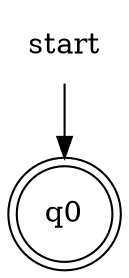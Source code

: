 digraph automaton {
    node [shape=none]; start;
    node [shape=doublecircle]; q0;
    node [shape=circle];
    start -> q0;
}
